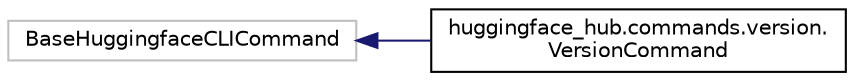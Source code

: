 digraph "Graphical Class Hierarchy"
{
 // LATEX_PDF_SIZE
  edge [fontname="Helvetica",fontsize="10",labelfontname="Helvetica",labelfontsize="10"];
  node [fontname="Helvetica",fontsize="10",shape=record];
  rankdir="LR";
  Node15537 [label="BaseHuggingfaceCLICommand",height=0.2,width=0.4,color="grey75", fillcolor="white", style="filled",tooltip=" "];
  Node15537 -> Node0 [dir="back",color="midnightblue",fontsize="10",style="solid",fontname="Helvetica"];
  Node0 [label="huggingface_hub.commands.version.\lVersionCommand",height=0.2,width=0.4,color="black", fillcolor="white", style="filled",URL="$classhuggingface__hub_1_1commands_1_1version_1_1VersionCommand.html",tooltip=" "];
}
